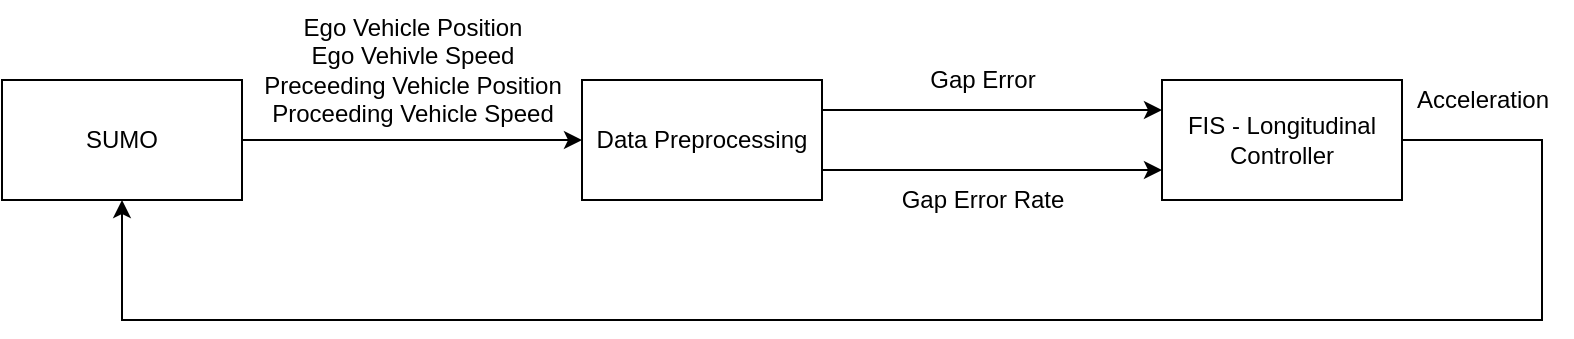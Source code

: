 <mxfile version="20.7.4" type="device"><diagram id="vZUl-Qy7lmlYC7qO7gEE" name="Page-1"><mxGraphModel dx="1036" dy="614" grid="1" gridSize="10" guides="1" tooltips="1" connect="1" arrows="1" fold="1" page="1" pageScale="1" pageWidth="850" pageHeight="1100" math="0" shadow="0"><root><mxCell id="0"/><mxCell id="1" parent="0"/><mxCell id="oTYsuMJV4thhVFVrQMc0-11" style="edgeStyle=orthogonalEdgeStyle;rounded=0;orthogonalLoop=1;jettySize=auto;html=1;exitX=1;exitY=0.5;exitDx=0;exitDy=0;entryX=0.5;entryY=1;entryDx=0;entryDy=0;" edge="1" parent="1" source="oTYsuMJV4thhVFVrQMc0-1" target="oTYsuMJV4thhVFVrQMc0-6"><mxGeometry relative="1" as="geometry"><Array as="points"><mxPoint x="840" y="320"/><mxPoint x="840" y="410"/><mxPoint x="130" y="410"/></Array></mxGeometry></mxCell><mxCell id="oTYsuMJV4thhVFVrQMc0-1" value="FIS - Longitudinal Controller" style="rounded=0;whiteSpace=wrap;html=1;" vertex="1" parent="1"><mxGeometry x="650" y="290" width="120" height="60" as="geometry"/></mxCell><mxCell id="oTYsuMJV4thhVFVrQMc0-3" style="edgeStyle=orthogonalEdgeStyle;rounded=0;orthogonalLoop=1;jettySize=auto;html=1;exitX=1;exitY=0.25;exitDx=0;exitDy=0;entryX=0;entryY=0.25;entryDx=0;entryDy=0;" edge="1" parent="1" source="oTYsuMJV4thhVFVrQMc0-2" target="oTYsuMJV4thhVFVrQMc0-1"><mxGeometry relative="1" as="geometry"/></mxCell><mxCell id="oTYsuMJV4thhVFVrQMc0-4" style="edgeStyle=orthogonalEdgeStyle;rounded=0;orthogonalLoop=1;jettySize=auto;html=1;exitX=1;exitY=0.75;exitDx=0;exitDy=0;entryX=0;entryY=0.75;entryDx=0;entryDy=0;" edge="1" parent="1" source="oTYsuMJV4thhVFVrQMc0-2" target="oTYsuMJV4thhVFVrQMc0-1"><mxGeometry relative="1" as="geometry"/></mxCell><mxCell id="oTYsuMJV4thhVFVrQMc0-2" value="Data Preprocessing" style="rounded=0;whiteSpace=wrap;html=1;" vertex="1" parent="1"><mxGeometry x="360" y="290" width="120" height="60" as="geometry"/></mxCell><mxCell id="oTYsuMJV4thhVFVrQMc0-7" style="edgeStyle=orthogonalEdgeStyle;rounded=0;orthogonalLoop=1;jettySize=auto;html=1;exitX=1;exitY=0.5;exitDx=0;exitDy=0;entryX=0;entryY=0.5;entryDx=0;entryDy=0;" edge="1" parent="1" source="oTYsuMJV4thhVFVrQMc0-6" target="oTYsuMJV4thhVFVrQMc0-2"><mxGeometry relative="1" as="geometry"/></mxCell><mxCell id="oTYsuMJV4thhVFVrQMc0-6" value="SUMO" style="rounded=0;whiteSpace=wrap;html=1;" vertex="1" parent="1"><mxGeometry x="70" y="290" width="120" height="60" as="geometry"/></mxCell><mxCell id="oTYsuMJV4thhVFVrQMc0-8" value="Ego Vehicle Position&lt;br&gt;Ego Vehivle Speed&lt;br&gt;Preceeding Vehicle Position&lt;br&gt;Proceeding Vehicle Speed" style="text;html=1;align=center;verticalAlign=middle;resizable=0;points=[];autosize=1;strokeColor=none;fillColor=none;" vertex="1" parent="1"><mxGeometry x="190" y="250" width="170" height="70" as="geometry"/></mxCell><mxCell id="oTYsuMJV4thhVFVrQMc0-9" value="Gap Error" style="text;html=1;align=center;verticalAlign=middle;resizable=0;points=[];autosize=1;strokeColor=none;fillColor=none;" vertex="1" parent="1"><mxGeometry x="520" y="275" width="80" height="30" as="geometry"/></mxCell><mxCell id="oTYsuMJV4thhVFVrQMc0-10" value="Gap Error Rate" style="text;html=1;align=center;verticalAlign=middle;resizable=0;points=[];autosize=1;strokeColor=none;fillColor=none;" vertex="1" parent="1"><mxGeometry x="510" y="335" width="100" height="30" as="geometry"/></mxCell><mxCell id="oTYsuMJV4thhVFVrQMc0-12" value="Acceleration" style="text;html=1;align=center;verticalAlign=middle;resizable=0;points=[];autosize=1;strokeColor=none;fillColor=none;" vertex="1" parent="1"><mxGeometry x="765" y="285" width="90" height="30" as="geometry"/></mxCell></root></mxGraphModel></diagram></mxfile>